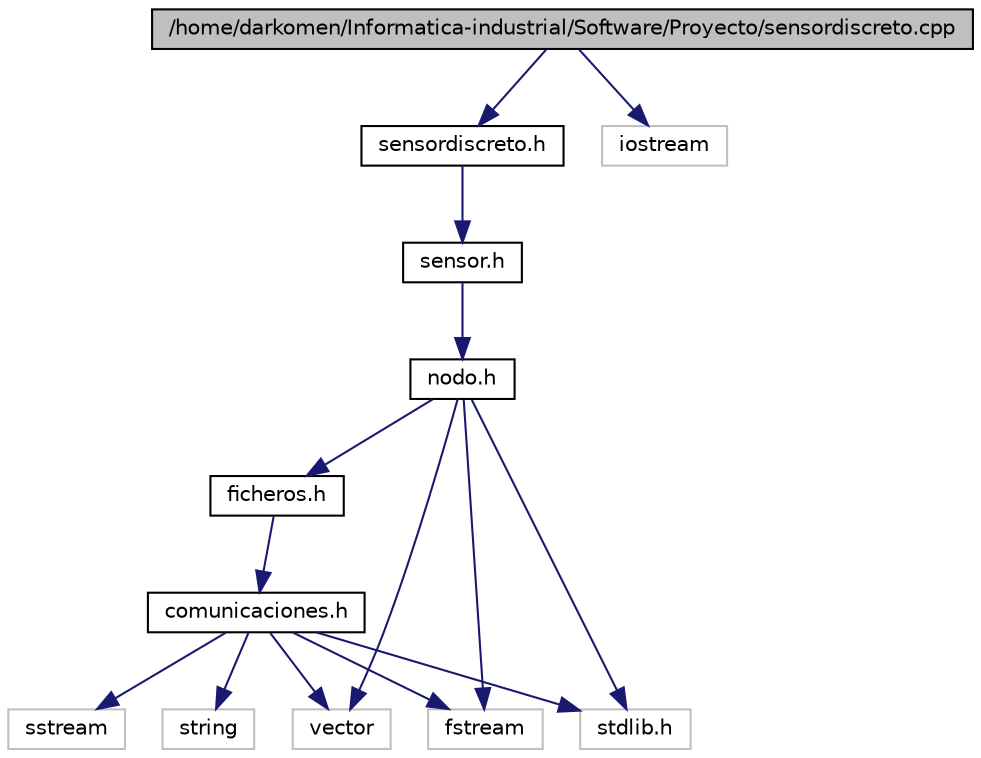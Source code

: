 digraph G
{
  edge [fontname="Helvetica",fontsize="10",labelfontname="Helvetica",labelfontsize="10"];
  node [fontname="Helvetica",fontsize="10",shape=record];
  Node1 [label="/home/darkomen/Informatica-industrial/Software/Proyecto/sensordiscreto.cpp",height=0.2,width=0.4,color="black", fillcolor="grey75", style="filled" fontcolor="black"];
  Node1 -> Node2 [color="midnightblue",fontsize="10",style="solid",fontname="Helvetica"];
  Node2 [label="sensordiscreto.h",height=0.2,width=0.4,color="black", fillcolor="white", style="filled",URL="$sensordiscreto_8h.html"];
  Node2 -> Node3 [color="midnightblue",fontsize="10",style="solid",fontname="Helvetica"];
  Node3 [label="sensor.h",height=0.2,width=0.4,color="black", fillcolor="white", style="filled",URL="$sensor_8h.html"];
  Node3 -> Node4 [color="midnightblue",fontsize="10",style="solid",fontname="Helvetica"];
  Node4 [label="nodo.h",height=0.2,width=0.4,color="black", fillcolor="white", style="filled",URL="$nodo_8h.html"];
  Node4 -> Node5 [color="midnightblue",fontsize="10",style="solid",fontname="Helvetica"];
  Node5 [label="ficheros.h",height=0.2,width=0.4,color="black", fillcolor="white", style="filled",URL="$ficheros_8h.html"];
  Node5 -> Node6 [color="midnightblue",fontsize="10",style="solid",fontname="Helvetica"];
  Node6 [label="comunicaciones.h",height=0.2,width=0.4,color="black", fillcolor="white", style="filled",URL="$comunicaciones_8h.html"];
  Node6 -> Node7 [color="midnightblue",fontsize="10",style="solid",fontname="Helvetica"];
  Node7 [label="string",height=0.2,width=0.4,color="grey75", fillcolor="white", style="filled"];
  Node6 -> Node8 [color="midnightblue",fontsize="10",style="solid",fontname="Helvetica"];
  Node8 [label="sstream",height=0.2,width=0.4,color="grey75", fillcolor="white", style="filled"];
  Node6 -> Node9 [color="midnightblue",fontsize="10",style="solid",fontname="Helvetica"];
  Node9 [label="vector",height=0.2,width=0.4,color="grey75", fillcolor="white", style="filled"];
  Node6 -> Node10 [color="midnightblue",fontsize="10",style="solid",fontname="Helvetica"];
  Node10 [label="fstream",height=0.2,width=0.4,color="grey75", fillcolor="white", style="filled"];
  Node6 -> Node11 [color="midnightblue",fontsize="10",style="solid",fontname="Helvetica"];
  Node11 [label="stdlib.h",height=0.2,width=0.4,color="grey75", fillcolor="white", style="filled"];
  Node4 -> Node11 [color="midnightblue",fontsize="10",style="solid",fontname="Helvetica"];
  Node4 -> Node9 [color="midnightblue",fontsize="10",style="solid",fontname="Helvetica"];
  Node4 -> Node10 [color="midnightblue",fontsize="10",style="solid",fontname="Helvetica"];
  Node1 -> Node12 [color="midnightblue",fontsize="10",style="solid",fontname="Helvetica"];
  Node12 [label="iostream",height=0.2,width=0.4,color="grey75", fillcolor="white", style="filled"];
}
